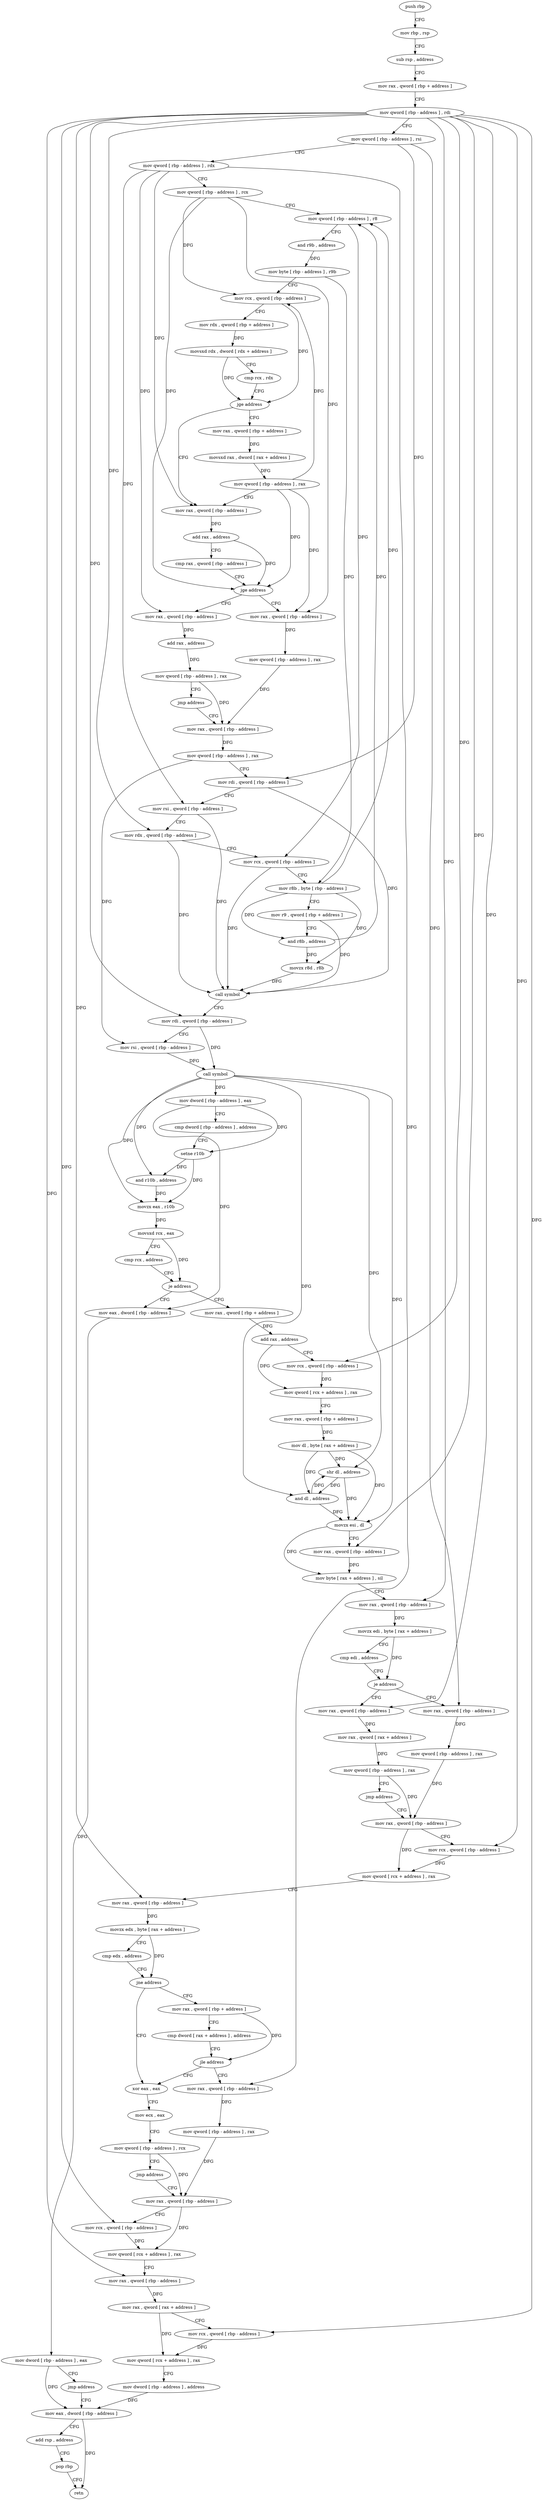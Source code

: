 digraph "func" {
"4281232" [label = "push rbp" ]
"4281233" [label = "mov rbp , rsp" ]
"4281236" [label = "sub rsp , address" ]
"4281240" [label = "mov rax , qword [ rbp + address ]" ]
"4281244" [label = "mov qword [ rbp - address ] , rdi" ]
"4281248" [label = "mov qword [ rbp - address ] , rsi" ]
"4281252" [label = "mov qword [ rbp - address ] , rdx" ]
"4281256" [label = "mov qword [ rbp - address ] , rcx" ]
"4281260" [label = "mov qword [ rbp - address ] , r8" ]
"4281264" [label = "and r9b , address" ]
"4281268" [label = "mov byte [ rbp - address ] , r9b" ]
"4281272" [label = "mov rcx , qword [ rbp - address ]" ]
"4281276" [label = "mov rdx , qword [ rbp + address ]" ]
"4281280" [label = "movsxd rdx , dword [ rdx + address ]" ]
"4281287" [label = "cmp rcx , rdx" ]
"4281290" [label = "jge address" ]
"4281311" [label = "mov rax , qword [ rbp - address ]" ]
"4281296" [label = "mov rax , qword [ rbp + address ]" ]
"4281315" [label = "add rax , address" ]
"4281321" [label = "cmp rax , qword [ rbp - address ]" ]
"4281325" [label = "jge address" ]
"4281350" [label = "mov rax , qword [ rbp - address ]" ]
"4281331" [label = "mov rax , qword [ rbp - address ]" ]
"4281300" [label = "movsxd rax , dword [ rax + address ]" ]
"4281307" [label = "mov qword [ rbp - address ] , rax" ]
"4281354" [label = "mov qword [ rbp - address ] , rax" ]
"4281358" [label = "mov rax , qword [ rbp - address ]" ]
"4281335" [label = "add rax , address" ]
"4281341" [label = "mov qword [ rbp - address ] , rax" ]
"4281345" [label = "jmp address" ]
"4281459" [label = "mov rax , qword [ rbp + address ]" ]
"4281463" [label = "add rax , address" ]
"4281469" [label = "mov rcx , qword [ rbp - address ]" ]
"4281473" [label = "mov qword [ rcx + address ] , rax" ]
"4281480" [label = "mov rax , qword [ rbp + address ]" ]
"4281484" [label = "mov dl , byte [ rax + address ]" ]
"4281490" [label = "shr dl , address" ]
"4281493" [label = "and dl , address" ]
"4281496" [label = "movzx esi , dl" ]
"4281499" [label = "mov rax , qword [ rbp - address ]" ]
"4281503" [label = "mov byte [ rax + address ] , sil" ]
"4281510" [label = "mov rax , qword [ rbp - address ]" ]
"4281514" [label = "movzx edi , byte [ rax + address ]" ]
"4281521" [label = "cmp edi , address" ]
"4281524" [label = "je address" ]
"4281547" [label = "mov rax , qword [ rbp - address ]" ]
"4281530" [label = "mov rax , qword [ rbp - address ]" ]
"4281448" [label = "mov eax , dword [ rbp - address ]" ]
"4281451" [label = "mov dword [ rbp - address ] , eax" ]
"4281454" [label = "jmp address" ]
"4281660" [label = "mov eax , dword [ rbp - address ]" ]
"4281362" [label = "mov qword [ rbp - address ] , rax" ]
"4281366" [label = "mov rdi , qword [ rbp - address ]" ]
"4281370" [label = "mov rsi , qword [ rbp - address ]" ]
"4281374" [label = "mov rdx , qword [ rbp - address ]" ]
"4281378" [label = "mov rcx , qword [ rbp - address ]" ]
"4281382" [label = "mov r8b , byte [ rbp - address ]" ]
"4281386" [label = "mov r9 , qword [ rbp + address ]" ]
"4281390" [label = "and r8b , address" ]
"4281394" [label = "movzx r8d , r8b" ]
"4281398" [label = "call symbol" ]
"4281403" [label = "mov rdi , qword [ rbp - address ]" ]
"4281407" [label = "mov rsi , qword [ rbp - address ]" ]
"4281411" [label = "call symbol" ]
"4281416" [label = "mov dword [ rbp - address ] , eax" ]
"4281419" [label = "cmp dword [ rbp - address ] , address" ]
"4281423" [label = "setne r10b" ]
"4281427" [label = "and r10b , address" ]
"4281431" [label = "movzx eax , r10b" ]
"4281435" [label = "movsxd rcx , eax" ]
"4281438" [label = "cmp rcx , address" ]
"4281442" [label = "je address" ]
"4281551" [label = "mov qword [ rbp - address ] , rax" ]
"4281555" [label = "mov rax , qword [ rbp - address ]" ]
"4281534" [label = "mov rax , qword [ rax + address ]" ]
"4281538" [label = "mov qword [ rbp - address ] , rax" ]
"4281542" [label = "jmp address" ]
"4281663" [label = "add rsp , address" ]
"4281667" [label = "pop rbp" ]
"4281668" [label = "retn" ]
"4281604" [label = "xor eax , eax" ]
"4281606" [label = "mov ecx , eax" ]
"4281608" [label = "mov qword [ rbp - address ] , rcx" ]
"4281612" [label = "jmp address" ]
"4281625" [label = "mov rax , qword [ rbp - address ]" ]
"4281587" [label = "mov rax , qword [ rbp + address ]" ]
"4281591" [label = "cmp dword [ rax + address ] , address" ]
"4281598" [label = "jle address" ]
"4281617" [label = "mov rax , qword [ rbp - address ]" ]
"4281559" [label = "mov rcx , qword [ rbp - address ]" ]
"4281563" [label = "mov qword [ rcx + address ] , rax" ]
"4281567" [label = "mov rax , qword [ rbp - address ]" ]
"4281571" [label = "movzx edx , byte [ rax + address ]" ]
"4281578" [label = "cmp edx , address" ]
"4281581" [label = "jne address" ]
"4281629" [label = "mov rcx , qword [ rbp - address ]" ]
"4281633" [label = "mov qword [ rcx + address ] , rax" ]
"4281637" [label = "mov rax , qword [ rbp - address ]" ]
"4281641" [label = "mov rax , qword [ rax + address ]" ]
"4281645" [label = "mov rcx , qword [ rbp - address ]" ]
"4281649" [label = "mov qword [ rcx + address ] , rax" ]
"4281653" [label = "mov dword [ rbp - address ] , address" ]
"4281621" [label = "mov qword [ rbp - address ] , rax" ]
"4281232" -> "4281233" [ label = "CFG" ]
"4281233" -> "4281236" [ label = "CFG" ]
"4281236" -> "4281240" [ label = "CFG" ]
"4281240" -> "4281244" [ label = "CFG" ]
"4281244" -> "4281248" [ label = "CFG" ]
"4281244" -> "4281374" [ label = "DFG" ]
"4281244" -> "4281403" [ label = "DFG" ]
"4281244" -> "4281469" [ label = "DFG" ]
"4281244" -> "4281499" [ label = "DFG" ]
"4281244" -> "4281510" [ label = "DFG" ]
"4281244" -> "4281530" [ label = "DFG" ]
"4281244" -> "4281559" [ label = "DFG" ]
"4281244" -> "4281567" [ label = "DFG" ]
"4281244" -> "4281629" [ label = "DFG" ]
"4281244" -> "4281637" [ label = "DFG" ]
"4281244" -> "4281645" [ label = "DFG" ]
"4281248" -> "4281252" [ label = "CFG" ]
"4281248" -> "4281366" [ label = "DFG" ]
"4281248" -> "4281547" [ label = "DFG" ]
"4281252" -> "4281256" [ label = "CFG" ]
"4281252" -> "4281311" [ label = "DFG" ]
"4281252" -> "4281331" [ label = "DFG" ]
"4281252" -> "4281370" [ label = "DFG" ]
"4281252" -> "4281617" [ label = "DFG" ]
"4281256" -> "4281260" [ label = "CFG" ]
"4281256" -> "4281272" [ label = "DFG" ]
"4281256" -> "4281325" [ label = "DFG" ]
"4281256" -> "4281350" [ label = "DFG" ]
"4281260" -> "4281264" [ label = "CFG" ]
"4281260" -> "4281378" [ label = "DFG" ]
"4281264" -> "4281268" [ label = "DFG" ]
"4281268" -> "4281272" [ label = "CFG" ]
"4281268" -> "4281382" [ label = "DFG" ]
"4281272" -> "4281276" [ label = "CFG" ]
"4281272" -> "4281290" [ label = "DFG" ]
"4281276" -> "4281280" [ label = "DFG" ]
"4281280" -> "4281287" [ label = "CFG" ]
"4281280" -> "4281290" [ label = "DFG" ]
"4281287" -> "4281290" [ label = "CFG" ]
"4281290" -> "4281311" [ label = "CFG" ]
"4281290" -> "4281296" [ label = "CFG" ]
"4281311" -> "4281315" [ label = "DFG" ]
"4281296" -> "4281300" [ label = "DFG" ]
"4281315" -> "4281321" [ label = "CFG" ]
"4281315" -> "4281325" [ label = "DFG" ]
"4281321" -> "4281325" [ label = "CFG" ]
"4281325" -> "4281350" [ label = "CFG" ]
"4281325" -> "4281331" [ label = "CFG" ]
"4281350" -> "4281354" [ label = "DFG" ]
"4281331" -> "4281335" [ label = "DFG" ]
"4281300" -> "4281307" [ label = "DFG" ]
"4281307" -> "4281311" [ label = "CFG" ]
"4281307" -> "4281272" [ label = "DFG" ]
"4281307" -> "4281325" [ label = "DFG" ]
"4281307" -> "4281350" [ label = "DFG" ]
"4281354" -> "4281358" [ label = "DFG" ]
"4281358" -> "4281362" [ label = "DFG" ]
"4281335" -> "4281341" [ label = "DFG" ]
"4281341" -> "4281345" [ label = "CFG" ]
"4281341" -> "4281358" [ label = "DFG" ]
"4281345" -> "4281358" [ label = "CFG" ]
"4281459" -> "4281463" [ label = "DFG" ]
"4281463" -> "4281469" [ label = "CFG" ]
"4281463" -> "4281473" [ label = "DFG" ]
"4281469" -> "4281473" [ label = "DFG" ]
"4281473" -> "4281480" [ label = "CFG" ]
"4281480" -> "4281484" [ label = "DFG" ]
"4281484" -> "4281490" [ label = "DFG" ]
"4281484" -> "4281493" [ label = "DFG" ]
"4281484" -> "4281496" [ label = "DFG" ]
"4281490" -> "4281493" [ label = "DFG" ]
"4281490" -> "4281496" [ label = "DFG" ]
"4281493" -> "4281496" [ label = "DFG" ]
"4281493" -> "4281490" [ label = "DFG" ]
"4281496" -> "4281499" [ label = "CFG" ]
"4281496" -> "4281503" [ label = "DFG" ]
"4281499" -> "4281503" [ label = "DFG" ]
"4281503" -> "4281510" [ label = "CFG" ]
"4281510" -> "4281514" [ label = "DFG" ]
"4281514" -> "4281521" [ label = "CFG" ]
"4281514" -> "4281524" [ label = "DFG" ]
"4281521" -> "4281524" [ label = "CFG" ]
"4281524" -> "4281547" [ label = "CFG" ]
"4281524" -> "4281530" [ label = "CFG" ]
"4281547" -> "4281551" [ label = "DFG" ]
"4281530" -> "4281534" [ label = "DFG" ]
"4281448" -> "4281451" [ label = "DFG" ]
"4281451" -> "4281454" [ label = "CFG" ]
"4281451" -> "4281660" [ label = "DFG" ]
"4281454" -> "4281660" [ label = "CFG" ]
"4281660" -> "4281663" [ label = "CFG" ]
"4281660" -> "4281668" [ label = "DFG" ]
"4281362" -> "4281366" [ label = "CFG" ]
"4281362" -> "4281407" [ label = "DFG" ]
"4281366" -> "4281370" [ label = "CFG" ]
"4281366" -> "4281398" [ label = "DFG" ]
"4281370" -> "4281374" [ label = "CFG" ]
"4281370" -> "4281398" [ label = "DFG" ]
"4281374" -> "4281378" [ label = "CFG" ]
"4281374" -> "4281398" [ label = "DFG" ]
"4281378" -> "4281382" [ label = "CFG" ]
"4281378" -> "4281398" [ label = "DFG" ]
"4281382" -> "4281386" [ label = "CFG" ]
"4281382" -> "4281260" [ label = "DFG" ]
"4281382" -> "4281390" [ label = "DFG" ]
"4281382" -> "4281394" [ label = "DFG" ]
"4281386" -> "4281390" [ label = "CFG" ]
"4281386" -> "4281398" [ label = "DFG" ]
"4281390" -> "4281394" [ label = "DFG" ]
"4281390" -> "4281260" [ label = "DFG" ]
"4281394" -> "4281398" [ label = "DFG" ]
"4281398" -> "4281403" [ label = "CFG" ]
"4281403" -> "4281407" [ label = "CFG" ]
"4281403" -> "4281411" [ label = "DFG" ]
"4281407" -> "4281411" [ label = "DFG" ]
"4281411" -> "4281416" [ label = "DFG" ]
"4281411" -> "4281490" [ label = "DFG" ]
"4281411" -> "4281493" [ label = "DFG" ]
"4281411" -> "4281496" [ label = "DFG" ]
"4281411" -> "4281427" [ label = "DFG" ]
"4281411" -> "4281431" [ label = "DFG" ]
"4281416" -> "4281419" [ label = "CFG" ]
"4281416" -> "4281423" [ label = "DFG" ]
"4281416" -> "4281448" [ label = "DFG" ]
"4281419" -> "4281423" [ label = "CFG" ]
"4281423" -> "4281427" [ label = "DFG" ]
"4281423" -> "4281431" [ label = "DFG" ]
"4281427" -> "4281431" [ label = "DFG" ]
"4281431" -> "4281435" [ label = "DFG" ]
"4281435" -> "4281438" [ label = "CFG" ]
"4281435" -> "4281442" [ label = "DFG" ]
"4281438" -> "4281442" [ label = "CFG" ]
"4281442" -> "4281459" [ label = "CFG" ]
"4281442" -> "4281448" [ label = "CFG" ]
"4281551" -> "4281555" [ label = "DFG" ]
"4281555" -> "4281559" [ label = "CFG" ]
"4281555" -> "4281563" [ label = "DFG" ]
"4281534" -> "4281538" [ label = "DFG" ]
"4281538" -> "4281542" [ label = "CFG" ]
"4281538" -> "4281555" [ label = "DFG" ]
"4281542" -> "4281555" [ label = "CFG" ]
"4281663" -> "4281667" [ label = "CFG" ]
"4281667" -> "4281668" [ label = "CFG" ]
"4281604" -> "4281606" [ label = "CFG" ]
"4281606" -> "4281608" [ label = "CFG" ]
"4281608" -> "4281612" [ label = "CFG" ]
"4281608" -> "4281625" [ label = "DFG" ]
"4281612" -> "4281625" [ label = "CFG" ]
"4281625" -> "4281629" [ label = "CFG" ]
"4281625" -> "4281633" [ label = "DFG" ]
"4281587" -> "4281591" [ label = "CFG" ]
"4281587" -> "4281598" [ label = "DFG" ]
"4281591" -> "4281598" [ label = "CFG" ]
"4281598" -> "4281617" [ label = "CFG" ]
"4281598" -> "4281604" [ label = "CFG" ]
"4281617" -> "4281621" [ label = "DFG" ]
"4281559" -> "4281563" [ label = "DFG" ]
"4281563" -> "4281567" [ label = "CFG" ]
"4281567" -> "4281571" [ label = "DFG" ]
"4281571" -> "4281578" [ label = "CFG" ]
"4281571" -> "4281581" [ label = "DFG" ]
"4281578" -> "4281581" [ label = "CFG" ]
"4281581" -> "4281604" [ label = "CFG" ]
"4281581" -> "4281587" [ label = "CFG" ]
"4281629" -> "4281633" [ label = "DFG" ]
"4281633" -> "4281637" [ label = "CFG" ]
"4281637" -> "4281641" [ label = "DFG" ]
"4281641" -> "4281645" [ label = "CFG" ]
"4281641" -> "4281649" [ label = "DFG" ]
"4281645" -> "4281649" [ label = "DFG" ]
"4281649" -> "4281653" [ label = "CFG" ]
"4281653" -> "4281660" [ label = "DFG" ]
"4281621" -> "4281625" [ label = "DFG" ]
}
